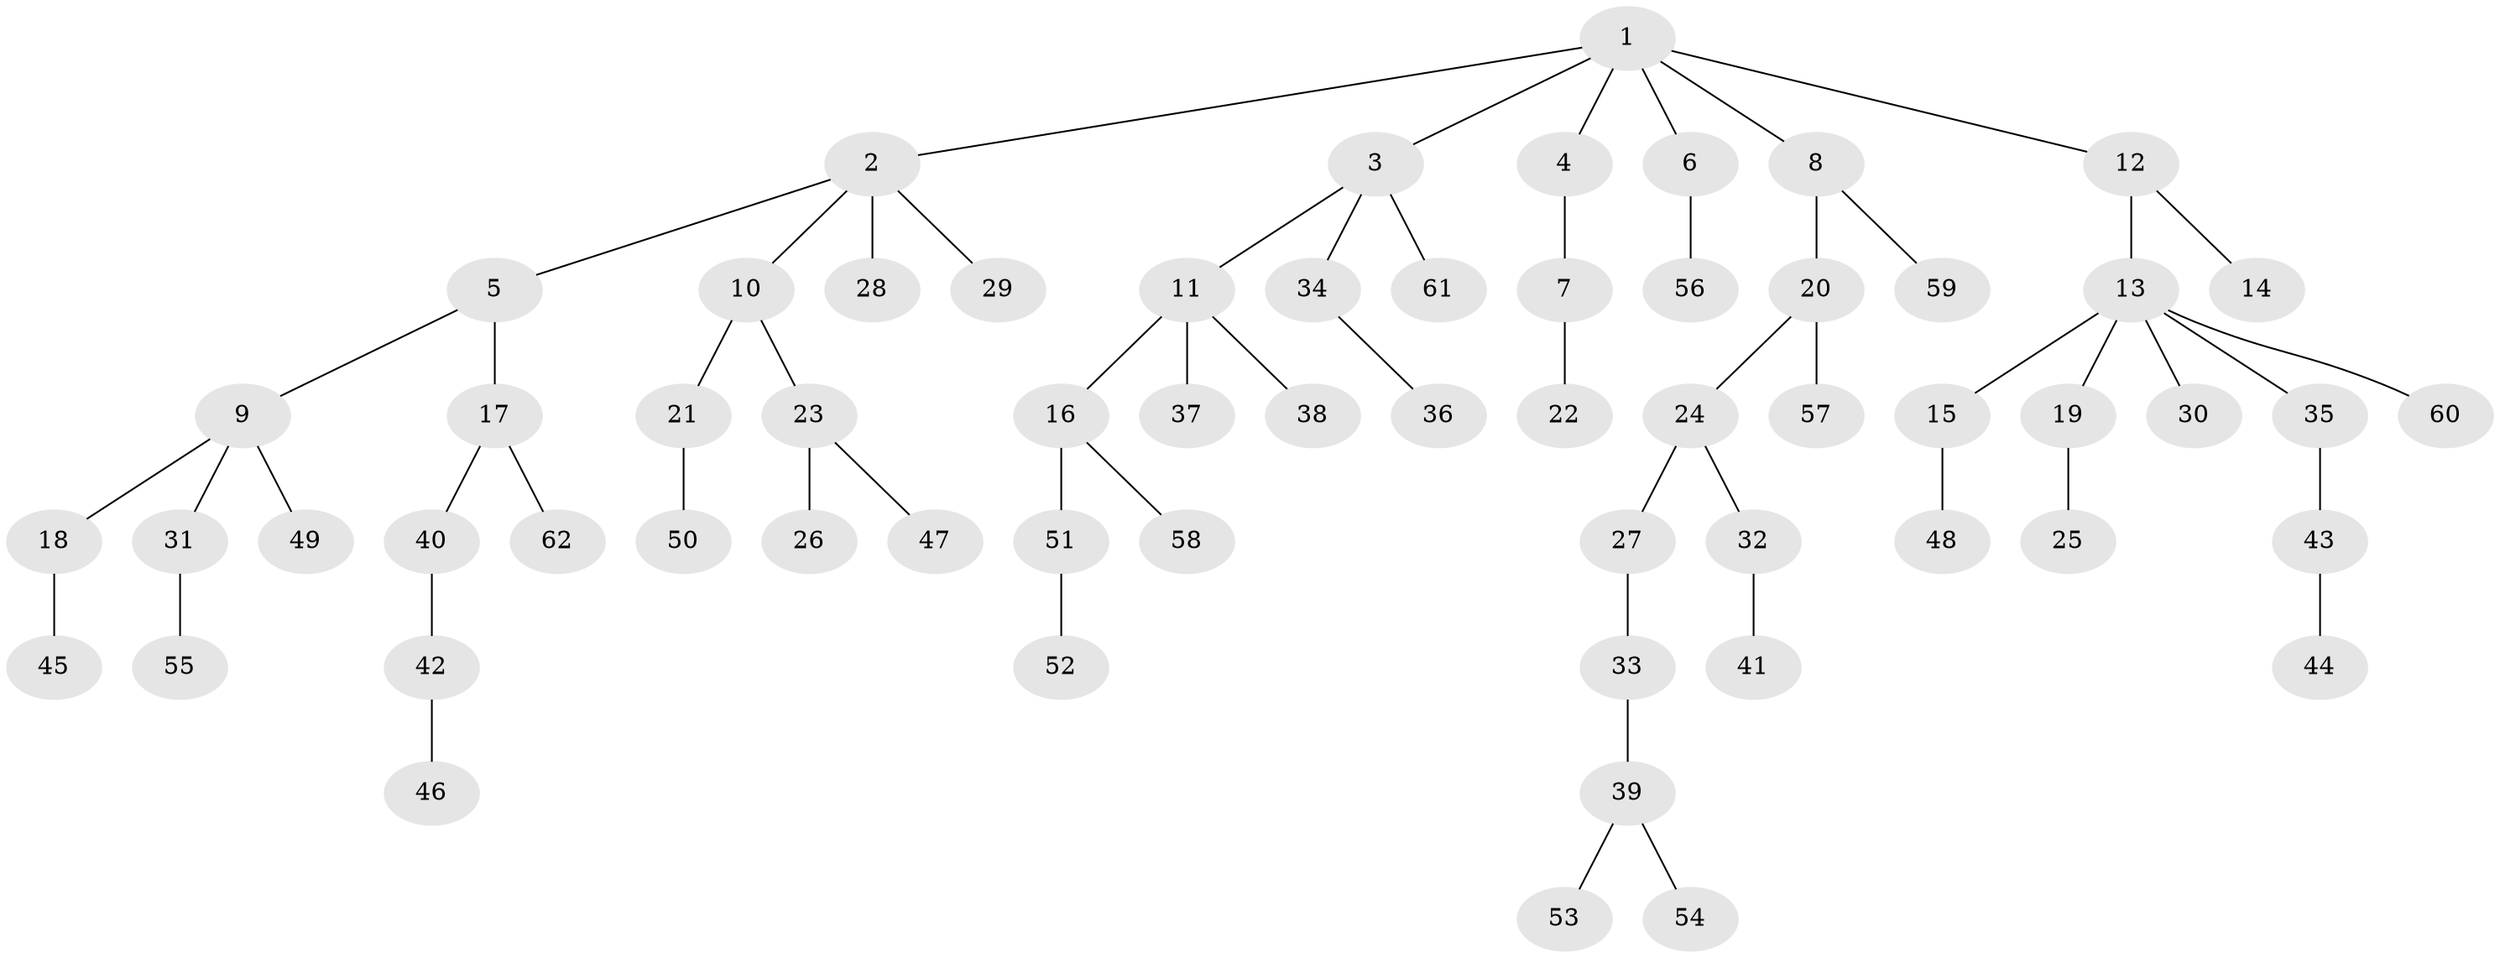 // coarse degree distribution, {9: 0.02702702702702703, 4: 0.02702702702702703, 2: 0.24324324324324326, 3: 0.13513513513513514, 1: 0.5405405405405406, 6: 0.02702702702702703}
// Generated by graph-tools (version 1.1) at 2025/19/03/04/25 18:19:14]
// undirected, 62 vertices, 61 edges
graph export_dot {
graph [start="1"]
  node [color=gray90,style=filled];
  1;
  2;
  3;
  4;
  5;
  6;
  7;
  8;
  9;
  10;
  11;
  12;
  13;
  14;
  15;
  16;
  17;
  18;
  19;
  20;
  21;
  22;
  23;
  24;
  25;
  26;
  27;
  28;
  29;
  30;
  31;
  32;
  33;
  34;
  35;
  36;
  37;
  38;
  39;
  40;
  41;
  42;
  43;
  44;
  45;
  46;
  47;
  48;
  49;
  50;
  51;
  52;
  53;
  54;
  55;
  56;
  57;
  58;
  59;
  60;
  61;
  62;
  1 -- 2;
  1 -- 3;
  1 -- 4;
  1 -- 6;
  1 -- 8;
  1 -- 12;
  2 -- 5;
  2 -- 10;
  2 -- 28;
  2 -- 29;
  3 -- 11;
  3 -- 34;
  3 -- 61;
  4 -- 7;
  5 -- 9;
  5 -- 17;
  6 -- 56;
  7 -- 22;
  8 -- 20;
  8 -- 59;
  9 -- 18;
  9 -- 31;
  9 -- 49;
  10 -- 21;
  10 -- 23;
  11 -- 16;
  11 -- 37;
  11 -- 38;
  12 -- 13;
  12 -- 14;
  13 -- 15;
  13 -- 19;
  13 -- 30;
  13 -- 35;
  13 -- 60;
  15 -- 48;
  16 -- 51;
  16 -- 58;
  17 -- 40;
  17 -- 62;
  18 -- 45;
  19 -- 25;
  20 -- 24;
  20 -- 57;
  21 -- 50;
  23 -- 26;
  23 -- 47;
  24 -- 27;
  24 -- 32;
  27 -- 33;
  31 -- 55;
  32 -- 41;
  33 -- 39;
  34 -- 36;
  35 -- 43;
  39 -- 53;
  39 -- 54;
  40 -- 42;
  42 -- 46;
  43 -- 44;
  51 -- 52;
}
